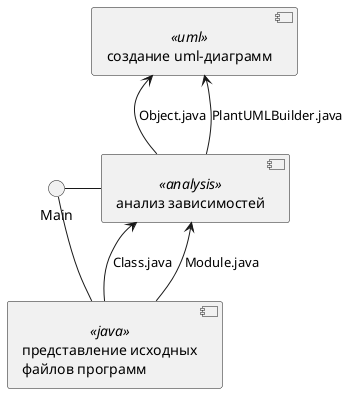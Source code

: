 @startuml
component uml <<uml>> [
    создание uml-диаграмм
]
component analysis <<analysis>> [
    анализ зависимостей
]
component java <<java>> [
    представление исходных
    файлов программ
]
[uml] <-- [analysis] : Object.java
[uml] <-- [analysis] : PlantUMLBuilder.java
[analysis] <--[java] : Class.java
[analysis] <--[java] : Module.java
Main - [java]
Main - [analysis]
@enduml